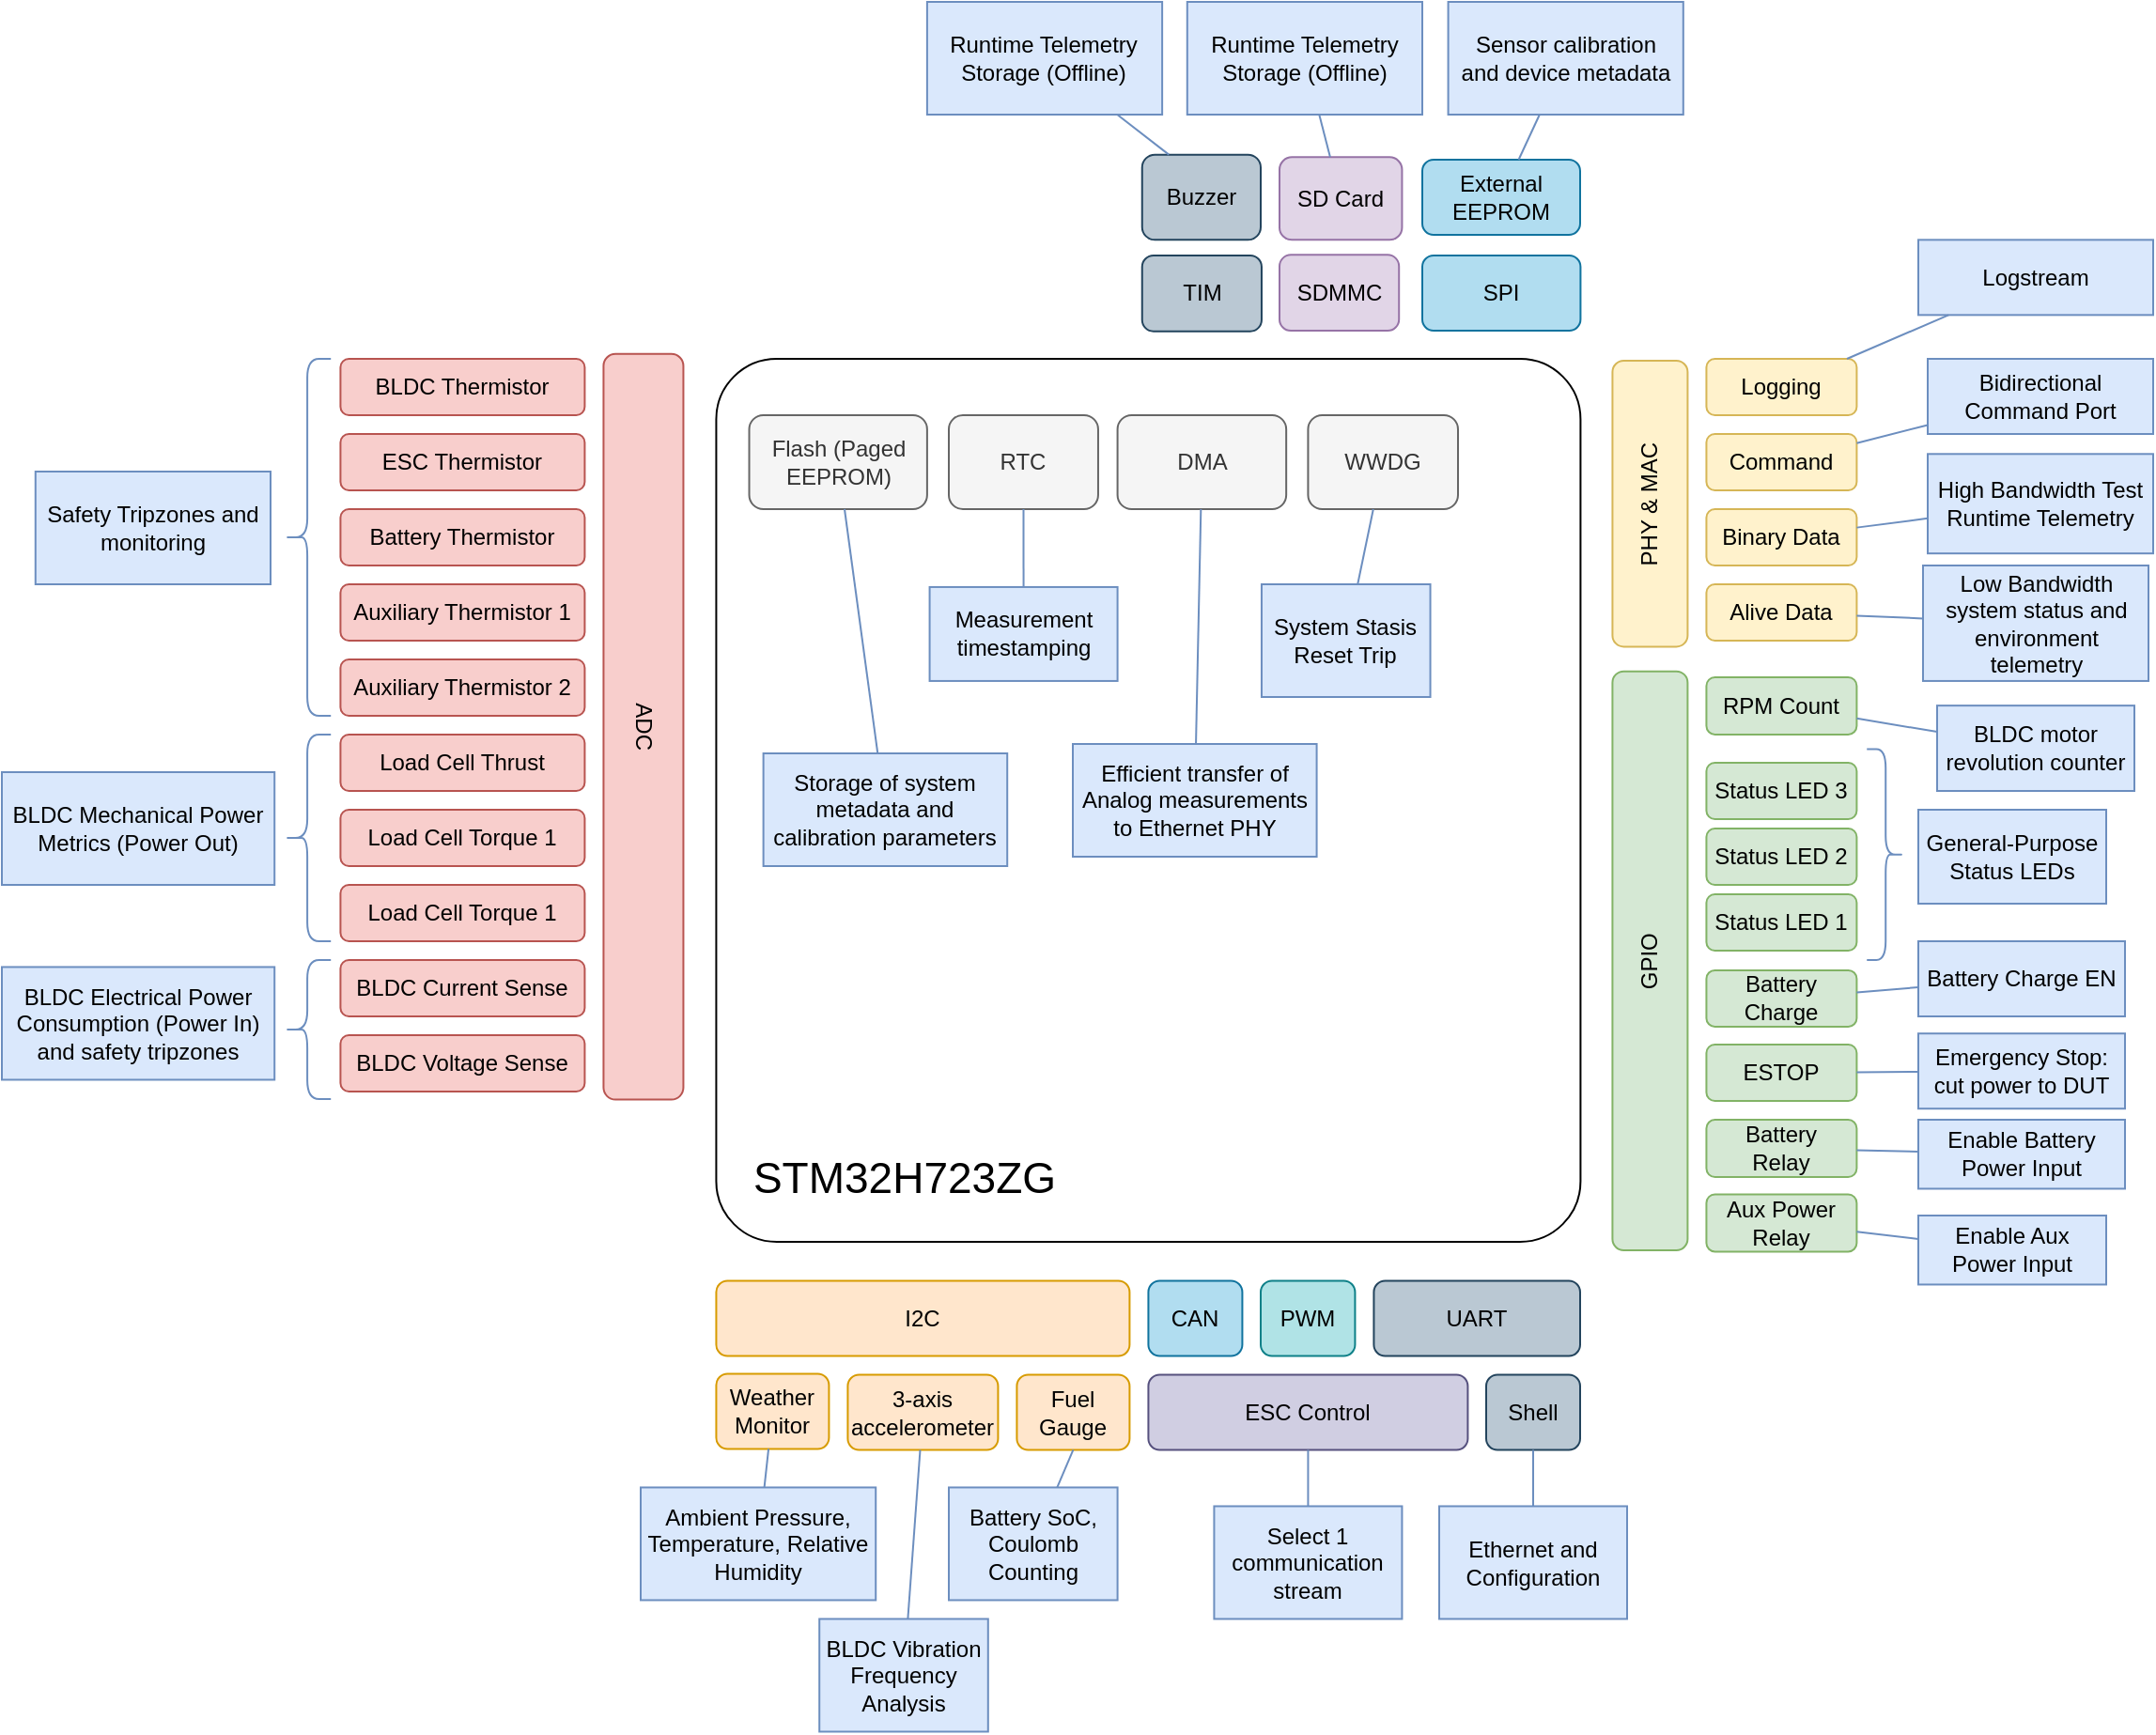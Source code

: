 <mxfile version="23.1.6" type="github">
  <diagram name="ページ1" id="HNU78MusErI2U60JnvWK">
    <mxGraphModel dx="1023" dy="791" grid="1" gridSize="10" guides="1" tooltips="1" connect="1" arrows="1" fold="1" page="0" pageScale="1" pageWidth="827" pageHeight="1169" math="0" shadow="0">
      <root>
        <mxCell id="0" />
        <mxCell id="1" parent="0" />
        <mxCell id="qDNlZB1fkXfrT6SnmScM-1" value="" style="rounded=1;whiteSpace=wrap;html=1;arcSize=7;" parent="1" vertex="1">
          <mxGeometry x="610.21" y="300" width="460" height="470" as="geometry" />
        </mxCell>
        <mxCell id="qDNlZB1fkXfrT6SnmScM-2" value="ADC" style="rounded=1;whiteSpace=wrap;html=1;rotation=90;fillColor=#f8cecc;strokeColor=#b85450;" parent="1" vertex="1">
          <mxGeometry x="373" y="474.57" width="396.94" height="42.5" as="geometry" />
        </mxCell>
        <mxCell id="qDNlZB1fkXfrT6SnmScM-5" value="ESC Control" style="rounded=1;whiteSpace=wrap;html=1;fillColor=#d0cee2;strokeColor=#56517e;" parent="1" vertex="1">
          <mxGeometry x="840.21" y="840.73" width="170" height="40" as="geometry" />
        </mxCell>
        <mxCell id="qDNlZB1fkXfrT6SnmScM-6" value="CAN" style="rounded=1;whiteSpace=wrap;html=1;fillColor=#b1ddf0;strokeColor=#10739e;" parent="1" vertex="1">
          <mxGeometry x="840.21" y="790.73" width="50" height="40" as="geometry" />
        </mxCell>
        <mxCell id="qDNlZB1fkXfrT6SnmScM-7" value="PWM" style="rounded=1;whiteSpace=wrap;html=1;fillColor=#b0e3e6;strokeColor=#0e8088;" parent="1" vertex="1">
          <mxGeometry x="900" y="790.73" width="50.21" height="40" as="geometry" />
        </mxCell>
        <mxCell id="qDNlZB1fkXfrT6SnmScM-8" value="UART" style="rounded=1;whiteSpace=wrap;html=1;fillColor=#bac8d3;strokeColor=#23445d;" parent="1" vertex="1">
          <mxGeometry x="960.21" y="790.73" width="109.79" height="40" as="geometry" />
        </mxCell>
        <mxCell id="qDNlZB1fkXfrT6SnmScM-10" value="I2C" style="rounded=1;whiteSpace=wrap;html=1;rotation=0;fillColor=#ffe6cc;strokeColor=#d79b00;" parent="1" vertex="1">
          <mxGeometry x="610.21" y="790.73" width="220" height="40" as="geometry" />
        </mxCell>
        <mxCell id="qDNlZB1fkXfrT6SnmScM-19" value="PHY &amp;amp; MAC" style="rounded=1;whiteSpace=wrap;html=1;rotation=-90;fillColor=#fff2cc;strokeColor=#d6b656;" parent="1" vertex="1">
          <mxGeometry x="1031.11" y="357.11" width="152.21" height="40" as="geometry" />
        </mxCell>
        <mxCell id="qDNlZB1fkXfrT6SnmScM-13" value="ESC Thermistor" style="rounded=1;whiteSpace=wrap;html=1;fillColor=#f8cecc;strokeColor=#b85450;" parent="1" vertex="1">
          <mxGeometry x="410.21" y="340" width="130" height="30" as="geometry" />
        </mxCell>
        <mxCell id="qDNlZB1fkXfrT6SnmScM-15" value="BLDC Thermistor" style="rounded=1;whiteSpace=wrap;html=1;fillColor=#f8cecc;strokeColor=#b85450;" parent="1" vertex="1">
          <mxGeometry x="410.21" y="300" width="130" height="30" as="geometry" />
        </mxCell>
        <mxCell id="qDNlZB1fkXfrT6SnmScM-23" value="Battery Thermistor" style="rounded=1;whiteSpace=wrap;html=1;fillColor=#f8cecc;strokeColor=#b85450;" parent="1" vertex="1">
          <mxGeometry x="410.21" y="380" width="130" height="30" as="geometry" />
        </mxCell>
        <mxCell id="qDNlZB1fkXfrT6SnmScM-24" value="Weather Monitor" style="rounded=1;whiteSpace=wrap;html=1;fillColor=#ffe6cc;strokeColor=#d79b00;" parent="1" vertex="1">
          <mxGeometry x="610.21" y="840.23" width="60" height="40" as="geometry" />
        </mxCell>
        <mxCell id="qDNlZB1fkXfrT6SnmScM-25" value="Fuel Gauge" style="rounded=1;whiteSpace=wrap;html=1;fillColor=#ffe6cc;strokeColor=#d79b00;" parent="1" vertex="1">
          <mxGeometry x="770.21" y="840.73" width="60" height="40" as="geometry" />
        </mxCell>
        <mxCell id="qDNlZB1fkXfrT6SnmScM-26" value="Auxiliary Thermistor 1" style="rounded=1;whiteSpace=wrap;html=1;fillColor=#f8cecc;strokeColor=#b85450;" parent="1" vertex="1">
          <mxGeometry x="410.21" y="420" width="130" height="30" as="geometry" />
        </mxCell>
        <mxCell id="qDNlZB1fkXfrT6SnmScM-27" value="Auxiliary Thermistor 2" style="rounded=1;whiteSpace=wrap;html=1;fillColor=#f8cecc;strokeColor=#b85450;" parent="1" vertex="1">
          <mxGeometry x="410.21" y="460" width="130" height="30" as="geometry" />
        </mxCell>
        <mxCell id="qDNlZB1fkXfrT6SnmScM-28" value="Load Cell Thrust" style="rounded=1;whiteSpace=wrap;html=1;fillColor=#f8cecc;strokeColor=#b85450;" parent="1" vertex="1">
          <mxGeometry x="410.21" y="500" width="130" height="30" as="geometry" />
        </mxCell>
        <mxCell id="qDNlZB1fkXfrT6SnmScM-29" value="Load Cell Torque 1" style="rounded=1;whiteSpace=wrap;html=1;fillColor=#f8cecc;strokeColor=#b85450;" parent="1" vertex="1">
          <mxGeometry x="410.21" y="540" width="130" height="30" as="geometry" />
        </mxCell>
        <mxCell id="qDNlZB1fkXfrT6SnmScM-30" value="Load Cell Torque 1" style="rounded=1;whiteSpace=wrap;html=1;fillColor=#f8cecc;strokeColor=#b85450;" parent="1" vertex="1">
          <mxGeometry x="410.21" y="580" width="130" height="30" as="geometry" />
        </mxCell>
        <mxCell id="qDNlZB1fkXfrT6SnmScM-31" value="3-axis accelerometer" style="rounded=1;whiteSpace=wrap;html=1;fillColor=#ffe6cc;strokeColor=#d79b00;" parent="1" vertex="1">
          <mxGeometry x="680.21" y="840.73" width="80" height="40" as="geometry" />
        </mxCell>
        <mxCell id="qDNlZB1fkXfrT6SnmScM-33" value="Select 1 communication stream" style="rounded=0;whiteSpace=wrap;html=1;fillColor=#dae8fc;strokeColor=#6c8ebf;" parent="1" vertex="1">
          <mxGeometry x="875.21" y="910.73" width="100" height="60" as="geometry" />
        </mxCell>
        <mxCell id="qDNlZB1fkXfrT6SnmScM-34" value="" style="endArrow=none;html=1;rounded=0;fillColor=#dae8fc;strokeColor=#6c8ebf;" parent="1" source="qDNlZB1fkXfrT6SnmScM-5" target="qDNlZB1fkXfrT6SnmScM-33" edge="1">
          <mxGeometry width="50" height="50" relative="1" as="geometry">
            <mxPoint x="1070.21" y="765.73" as="sourcePoint" />
            <mxPoint x="1120.21" y="715.73" as="targetPoint" />
          </mxGeometry>
        </mxCell>
        <mxCell id="qDNlZB1fkXfrT6SnmScM-35" value="GPIO" style="rounded=1;whiteSpace=wrap;html=1;rotation=-90;fillColor=#d5e8d4;strokeColor=#82b366;" parent="1" vertex="1">
          <mxGeometry x="953.11" y="600.42" width="308.2" height="40" as="geometry" />
        </mxCell>
        <mxCell id="qDNlZB1fkXfrT6SnmScM-36" value="Battery Charge" style="rounded=1;whiteSpace=wrap;html=1;fillColor=#d5e8d4;strokeColor=#82b366;" parent="1" vertex="1">
          <mxGeometry x="1137.21" y="625.47" width="80" height="30" as="geometry" />
        </mxCell>
        <mxCell id="qDNlZB1fkXfrT6SnmScM-37" value="Status LED 1" style="rounded=1;whiteSpace=wrap;html=1;fillColor=#d5e8d4;strokeColor=#82b366;" parent="1" vertex="1">
          <mxGeometry x="1137.21" y="585" width="80" height="30" as="geometry" />
        </mxCell>
        <mxCell id="qDNlZB1fkXfrT6SnmScM-38" value="Status LED 2" style="rounded=1;whiteSpace=wrap;html=1;fillColor=#d5e8d4;strokeColor=#82b366;" parent="1" vertex="1">
          <mxGeometry x="1137.21" y="550" width="80" height="30" as="geometry" />
        </mxCell>
        <mxCell id="qDNlZB1fkXfrT6SnmScM-39" value="Status LED 3" style="rounded=1;whiteSpace=wrap;html=1;fillColor=#d5e8d4;strokeColor=#82b366;" parent="1" vertex="1">
          <mxGeometry x="1137.21" y="515" width="80" height="30" as="geometry" />
        </mxCell>
        <mxCell id="qDNlZB1fkXfrT6SnmScM-41" value="BLDC Current Sense" style="rounded=1;whiteSpace=wrap;html=1;fillColor=#f8cecc;strokeColor=#b85450;" parent="1" vertex="1">
          <mxGeometry x="410.21" y="620" width="130" height="30" as="geometry" />
        </mxCell>
        <mxCell id="qDNlZB1fkXfrT6SnmScM-42" value="BLDC Voltage Sense" style="rounded=1;whiteSpace=wrap;html=1;fillColor=#f8cecc;strokeColor=#b85450;" parent="1" vertex="1">
          <mxGeometry x="410.21" y="660" width="130" height="30" as="geometry" />
        </mxCell>
        <mxCell id="qDNlZB1fkXfrT6SnmScM-43" value="ESTOP" style="rounded=1;whiteSpace=wrap;html=1;fillColor=#d5e8d4;strokeColor=#82b366;" parent="1" vertex="1">
          <mxGeometry x="1137.21" y="665" width="80" height="30" as="geometry" />
        </mxCell>
        <mxCell id="qDNlZB1fkXfrT6SnmScM-44" value="Logging" style="rounded=1;whiteSpace=wrap;html=1;fillColor=#fff2cc;strokeColor=#d6b656;" parent="1" vertex="1">
          <mxGeometry x="1137.21" y="300" width="80" height="30" as="geometry" />
        </mxCell>
        <mxCell id="qDNlZB1fkXfrT6SnmScM-45" value="Command" style="rounded=1;whiteSpace=wrap;html=1;fillColor=#fff2cc;strokeColor=#d6b656;" parent="1" vertex="1">
          <mxGeometry x="1137.21" y="340" width="80" height="30" as="geometry" />
        </mxCell>
        <mxCell id="qDNlZB1fkXfrT6SnmScM-46" value="Binary Data" style="rounded=1;whiteSpace=wrap;html=1;fillColor=#fff2cc;strokeColor=#d6b656;" parent="1" vertex="1">
          <mxGeometry x="1137.21" y="380" width="80" height="30" as="geometry" />
        </mxCell>
        <mxCell id="qDNlZB1fkXfrT6SnmScM-47" value="Alive Data" style="rounded=1;whiteSpace=wrap;html=1;fillColor=#fff2cc;strokeColor=#d6b656;" parent="1" vertex="1">
          <mxGeometry x="1137.21" y="420" width="80" height="30" as="geometry" />
        </mxCell>
        <mxCell id="qDNlZB1fkXfrT6SnmScM-48" value="SDMMC" style="rounded=1;whiteSpace=wrap;html=1;rotation=0;fillColor=#e1d5e7;strokeColor=#9673a6;" parent="1" vertex="1">
          <mxGeometry x="910" y="244.66" width="63.6" height="40.34" as="geometry" />
        </mxCell>
        <mxCell id="qDNlZB1fkXfrT6SnmScM-49" value="SD Card" style="rounded=1;whiteSpace=wrap;html=1;rotation=0;fillColor=#e1d5e7;strokeColor=#9673a6;" parent="1" vertex="1">
          <mxGeometry x="910" y="192.67" width="65.21" height="44" as="geometry" />
        </mxCell>
        <mxCell id="qDNlZB1fkXfrT6SnmScM-50" value="Battery&lt;br&gt;Relay" style="rounded=1;whiteSpace=wrap;html=1;fillColor=#d5e8d4;strokeColor=#82b366;" parent="1" vertex="1">
          <mxGeometry x="1137.21" y="705" width="80" height="30.51" as="geometry" />
        </mxCell>
        <mxCell id="qDNlZB1fkXfrT6SnmScM-51" value="SPI" style="rounded=1;whiteSpace=wrap;html=1;rotation=0;fillColor=#b1ddf0;strokeColor=#10739e;" parent="1" vertex="1">
          <mxGeometry x="986" y="245" width="84.21" height="40" as="geometry" />
        </mxCell>
        <mxCell id="qDNlZB1fkXfrT6SnmScM-55" value="Shell" style="rounded=1;whiteSpace=wrap;html=1;fillColor=#bac8d3;strokeColor=#23445d;" parent="1" vertex="1">
          <mxGeometry x="1020" y="840.73" width="50" height="40" as="geometry" />
        </mxCell>
        <mxCell id="qDNlZB1fkXfrT6SnmScM-56" value="Ethernet and Configuration" style="rounded=0;whiteSpace=wrap;html=1;fillColor=#dae8fc;strokeColor=#6c8ebf;" parent="1" vertex="1">
          <mxGeometry x="995" y="910.73" width="100" height="60" as="geometry" />
        </mxCell>
        <mxCell id="qDNlZB1fkXfrT6SnmScM-57" value="" style="endArrow=none;html=1;rounded=0;fillColor=#dae8fc;strokeColor=#6c8ebf;" parent="1" source="qDNlZB1fkXfrT6SnmScM-55" target="qDNlZB1fkXfrT6SnmScM-56" edge="1">
          <mxGeometry width="50" height="50" relative="1" as="geometry">
            <mxPoint x="1089.79" y="895.73" as="sourcePoint" />
            <mxPoint x="1285" y="730.73" as="targetPoint" />
          </mxGeometry>
        </mxCell>
        <mxCell id="qDNlZB1fkXfrT6SnmScM-58" value="Battery SoC, Coulomb Counting" style="rounded=0;whiteSpace=wrap;html=1;fillColor=#dae8fc;strokeColor=#6c8ebf;" parent="1" vertex="1">
          <mxGeometry x="734" y="900.73" width="89.79" height="60" as="geometry" />
        </mxCell>
        <mxCell id="qDNlZB1fkXfrT6SnmScM-59" value="" style="endArrow=none;html=1;rounded=0;fillColor=#dae8fc;strokeColor=#6c8ebf;exitX=0.5;exitY=1;exitDx=0;exitDy=0;" parent="1" source="qDNlZB1fkXfrT6SnmScM-25" target="qDNlZB1fkXfrT6SnmScM-58" edge="1">
          <mxGeometry width="50" height="50" relative="1" as="geometry">
            <mxPoint x="770" y="895.73" as="sourcePoint" />
            <mxPoint x="965" y="730.73" as="targetPoint" />
          </mxGeometry>
        </mxCell>
        <mxCell id="qDNlZB1fkXfrT6SnmScM-60" value="BLDC Vibration Frequency Analysis" style="rounded=0;whiteSpace=wrap;html=1;fillColor=#dae8fc;strokeColor=#6c8ebf;" parent="1" vertex="1">
          <mxGeometry x="665.11" y="970.73" width="89.79" height="60" as="geometry" />
        </mxCell>
        <mxCell id="qDNlZB1fkXfrT6SnmScM-61" value="" style="endArrow=none;html=1;rounded=0;fillColor=#dae8fc;strokeColor=#6c8ebf;" parent="1" source="qDNlZB1fkXfrT6SnmScM-31" target="qDNlZB1fkXfrT6SnmScM-60" edge="1">
          <mxGeometry width="50" height="50" relative="1" as="geometry">
            <mxPoint x="679.79" y="910.73" as="sourcePoint" />
            <mxPoint x="844.79" y="760.73" as="targetPoint" />
          </mxGeometry>
        </mxCell>
        <mxCell id="qDNlZB1fkXfrT6SnmScM-62" value="Ambient Pressure, Temperature, Relative Humidity" style="rounded=0;whiteSpace=wrap;html=1;fillColor=#dae8fc;strokeColor=#6c8ebf;" parent="1" vertex="1">
          <mxGeometry x="570" y="900.73" width="125.11" height="60" as="geometry" />
        </mxCell>
        <mxCell id="qDNlZB1fkXfrT6SnmScM-63" value="" style="endArrow=none;html=1;rounded=0;fillColor=#dae8fc;strokeColor=#6c8ebf;" parent="1" source="qDNlZB1fkXfrT6SnmScM-24" target="qDNlZB1fkXfrT6SnmScM-62" edge="1">
          <mxGeometry width="50" height="50" relative="1" as="geometry">
            <mxPoint x="810" y="890.73" as="sourcePoint" />
            <mxPoint x="802" y="910.73" as="targetPoint" />
          </mxGeometry>
        </mxCell>
        <mxCell id="qDNlZB1fkXfrT6SnmScM-64" value="Runtime Telemetry Storage (Offline)" style="rounded=0;whiteSpace=wrap;html=1;fillColor=#dae8fc;strokeColor=#6c8ebf;" parent="1" vertex="1">
          <mxGeometry x="860.89" y="110" width="125.11" height="60" as="geometry" />
        </mxCell>
        <mxCell id="qDNlZB1fkXfrT6SnmScM-65" value="" style="endArrow=none;html=1;rounded=0;fillColor=#dae8fc;strokeColor=#6c8ebf;" parent="1" source="qDNlZB1fkXfrT6SnmScM-49" target="qDNlZB1fkXfrT6SnmScM-64" edge="1">
          <mxGeometry width="50" height="50" relative="1" as="geometry">
            <mxPoint x="720" y="890" as="sourcePoint" />
            <mxPoint x="720" y="980" as="targetPoint" />
          </mxGeometry>
        </mxCell>
        <mxCell id="qDNlZB1fkXfrT6SnmScM-66" value="BLDC Electrical Power Consumption (Power In) and safety tripzones" style="rounded=0;whiteSpace=wrap;html=1;fillColor=#dae8fc;strokeColor=#6c8ebf;" parent="1" vertex="1">
          <mxGeometry x="230" y="623.73" width="145.11" height="60" as="geometry" />
        </mxCell>
        <mxCell id="qDNlZB1fkXfrT6SnmScM-67" value="BLDC Mechanical Power Metrics (Power Out)" style="rounded=0;whiteSpace=wrap;html=1;fillColor=#dae8fc;strokeColor=#6c8ebf;" parent="1" vertex="1">
          <mxGeometry x="230" y="520" width="145.11" height="60" as="geometry" />
        </mxCell>
        <mxCell id="qDNlZB1fkXfrT6SnmScM-68" value="" style="shape=curlyBracket;whiteSpace=wrap;html=1;rounded=1;labelPosition=left;verticalLabelPosition=middle;align=right;verticalAlign=middle;fillColor=#dae8fc;strokeColor=#6c8ebf;" parent="1" vertex="1">
          <mxGeometry x="380" y="620" width="25.11" height="74" as="geometry" />
        </mxCell>
        <mxCell id="qDNlZB1fkXfrT6SnmScM-69" value="" style="shape=curlyBracket;whiteSpace=wrap;html=1;rounded=1;labelPosition=left;verticalLabelPosition=middle;align=right;verticalAlign=middle;fillColor=#dae8fc;strokeColor=#6c8ebf;" parent="1" vertex="1">
          <mxGeometry x="380" y="500" width="25.11" height="110" as="geometry" />
        </mxCell>
        <mxCell id="qDNlZB1fkXfrT6SnmScM-70" value="Safety Tripzones and monitoring" style="rounded=0;whiteSpace=wrap;html=1;fillColor=#dae8fc;strokeColor=#6c8ebf;" parent="1" vertex="1">
          <mxGeometry x="247.89" y="360" width="125.11" height="60" as="geometry" />
        </mxCell>
        <mxCell id="qDNlZB1fkXfrT6SnmScM-71" value="" style="shape=curlyBracket;whiteSpace=wrap;html=1;rounded=1;labelPosition=left;verticalLabelPosition=middle;align=right;verticalAlign=middle;fillColor=#dae8fc;strokeColor=#6c8ebf;" parent="1" vertex="1">
          <mxGeometry x="380" y="300" width="25.11" height="190" as="geometry" />
        </mxCell>
        <mxCell id="qDNlZB1fkXfrT6SnmScM-73" value="Logstream" style="rounded=0;whiteSpace=wrap;html=1;fillColor=#dae8fc;strokeColor=#6c8ebf;" parent="1" vertex="1">
          <mxGeometry x="1250" y="236.67" width="125" height="40" as="geometry" />
        </mxCell>
        <mxCell id="qDNlZB1fkXfrT6SnmScM-75" value="" style="endArrow=none;html=1;rounded=0;fillColor=#dae8fc;strokeColor=#6c8ebf;" parent="1" source="qDNlZB1fkXfrT6SnmScM-44" target="qDNlZB1fkXfrT6SnmScM-73" edge="1">
          <mxGeometry width="50" height="50" relative="1" as="geometry">
            <mxPoint x="1055" y="225" as="sourcePoint" />
            <mxPoint x="1062" y="200" as="targetPoint" />
          </mxGeometry>
        </mxCell>
        <mxCell id="qDNlZB1fkXfrT6SnmScM-76" value="Bidirectional Command Port" style="rounded=0;whiteSpace=wrap;html=1;fillColor=#dae8fc;strokeColor=#6c8ebf;" parent="1" vertex="1">
          <mxGeometry x="1255" y="300" width="120" height="40" as="geometry" />
        </mxCell>
        <mxCell id="qDNlZB1fkXfrT6SnmScM-77" value="" style="endArrow=none;html=1;rounded=0;fillColor=#dae8fc;strokeColor=#6c8ebf;" parent="1" source="qDNlZB1fkXfrT6SnmScM-45" target="qDNlZB1fkXfrT6SnmScM-76" edge="1">
          <mxGeometry width="50" height="50" relative="1" as="geometry">
            <mxPoint x="1227" y="327" as="sourcePoint" />
            <mxPoint x="1280" y="324" as="targetPoint" />
          </mxGeometry>
        </mxCell>
        <mxCell id="qDNlZB1fkXfrT6SnmScM-78" value="High Bandwidth Test Runtime Telemetry" style="rounded=0;whiteSpace=wrap;html=1;fillColor=#dae8fc;strokeColor=#6c8ebf;" parent="1" vertex="1">
          <mxGeometry x="1255" y="350.65" width="120" height="52.93" as="geometry" />
        </mxCell>
        <mxCell id="qDNlZB1fkXfrT6SnmScM-79" value="" style="endArrow=none;html=1;rounded=0;fillColor=#dae8fc;strokeColor=#6c8ebf;" parent="1" source="qDNlZB1fkXfrT6SnmScM-46" target="qDNlZB1fkXfrT6SnmScM-78" edge="1">
          <mxGeometry width="50" height="50" relative="1" as="geometry">
            <mxPoint x="1227" y="383" as="sourcePoint" />
            <mxPoint x="1280" y="386" as="targetPoint" />
          </mxGeometry>
        </mxCell>
        <mxCell id="qDNlZB1fkXfrT6SnmScM-80" value="Low Bandwidth system status and environment telemetry" style="rounded=0;whiteSpace=wrap;html=1;fillColor=#dae8fc;strokeColor=#6c8ebf;" parent="1" vertex="1">
          <mxGeometry x="1252.5" y="410" width="120" height="61.47" as="geometry" />
        </mxCell>
        <mxCell id="qDNlZB1fkXfrT6SnmScM-81" value="" style="endArrow=none;html=1;rounded=0;fillColor=#dae8fc;strokeColor=#6c8ebf;" parent="1" source="qDNlZB1fkXfrT6SnmScM-47" target="qDNlZB1fkXfrT6SnmScM-80" edge="1">
          <mxGeometry width="50" height="50" relative="1" as="geometry">
            <mxPoint x="1227" y="431" as="sourcePoint" />
            <mxPoint x="1290" y="432" as="targetPoint" />
          </mxGeometry>
        </mxCell>
        <mxCell id="qDNlZB1fkXfrT6SnmScM-82" value="Enable Battery Power Input" style="rounded=0;whiteSpace=wrap;html=1;fillColor=#dae8fc;strokeColor=#6c8ebf;" parent="1" vertex="1">
          <mxGeometry x="1250" y="705" width="110" height="36.73" as="geometry" />
        </mxCell>
        <mxCell id="qDNlZB1fkXfrT6SnmScM-83" value="" style="endArrow=none;html=1;rounded=0;fillColor=#dae8fc;strokeColor=#6c8ebf;" parent="1" source="qDNlZB1fkXfrT6SnmScM-50" target="qDNlZB1fkXfrT6SnmScM-82" edge="1">
          <mxGeometry width="50" height="50" relative="1" as="geometry">
            <mxPoint x="1227" y="514" as="sourcePoint" />
            <mxPoint x="1270" y="518" as="targetPoint" />
          </mxGeometry>
        </mxCell>
        <mxCell id="qDNlZB1fkXfrT6SnmScM-84" value="Aux Power Relay" style="rounded=1;whiteSpace=wrap;html=1;fillColor=#d5e8d4;strokeColor=#82b366;" parent="1" vertex="1">
          <mxGeometry x="1137.21" y="744.74" width="80" height="30.51" as="geometry" />
        </mxCell>
        <mxCell id="qDNlZB1fkXfrT6SnmScM-85" value="Enable Aux Power Input" style="rounded=0;whiteSpace=wrap;html=1;fillColor=#dae8fc;strokeColor=#6c8ebf;" parent="1" vertex="1">
          <mxGeometry x="1250" y="756" width="100" height="36.73" as="geometry" />
        </mxCell>
        <mxCell id="qDNlZB1fkXfrT6SnmScM-86" value="" style="endArrow=none;html=1;rounded=0;fillColor=#dae8fc;strokeColor=#6c8ebf;" parent="1" source="qDNlZB1fkXfrT6SnmScM-84" target="qDNlZB1fkXfrT6SnmScM-85" edge="1">
          <mxGeometry width="50" height="50" relative="1" as="geometry">
            <mxPoint x="1227" y="730" as="sourcePoint" />
            <mxPoint x="1280" y="730" as="targetPoint" />
          </mxGeometry>
        </mxCell>
        <mxCell id="qDNlZB1fkXfrT6SnmScM-87" value="Emergency Stop: cut power to DUT" style="rounded=0;whiteSpace=wrap;html=1;fillColor=#dae8fc;strokeColor=#6c8ebf;" parent="1" vertex="1">
          <mxGeometry x="1250" y="659.11" width="110" height="40" as="geometry" />
        </mxCell>
        <mxCell id="qDNlZB1fkXfrT6SnmScM-88" value="" style="endArrow=none;html=1;rounded=0;fillColor=#dae8fc;strokeColor=#6c8ebf;" parent="1" source="qDNlZB1fkXfrT6SnmScM-43" target="qDNlZB1fkXfrT6SnmScM-87" edge="1">
          <mxGeometry width="50" height="50" relative="1" as="geometry">
            <mxPoint x="1227" y="730" as="sourcePoint" />
            <mxPoint x="1280" y="730" as="targetPoint" />
          </mxGeometry>
        </mxCell>
        <mxCell id="qDNlZB1fkXfrT6SnmScM-89" value="Battery Charge EN" style="rounded=0;whiteSpace=wrap;html=1;fillColor=#dae8fc;strokeColor=#6c8ebf;" parent="1" vertex="1">
          <mxGeometry x="1250" y="610" width="110" height="40" as="geometry" />
        </mxCell>
        <mxCell id="qDNlZB1fkXfrT6SnmScM-90" value="" style="endArrow=none;html=1;rounded=0;fillColor=#dae8fc;strokeColor=#6c8ebf;" parent="1" source="qDNlZB1fkXfrT6SnmScM-36" target="qDNlZB1fkXfrT6SnmScM-89" edge="1">
          <mxGeometry width="50" height="50" relative="1" as="geometry">
            <mxPoint x="1260" y="619.53" as="sourcePoint" />
            <mxPoint x="1323" y="669.53" as="targetPoint" />
          </mxGeometry>
        </mxCell>
        <mxCell id="qDNlZB1fkXfrT6SnmScM-91" value="" style="shape=curlyBracket;whiteSpace=wrap;html=1;rounded=1;flipH=1;labelPosition=right;verticalLabelPosition=middle;align=left;verticalAlign=middle;fillColor=#dae8fc;strokeColor=#6c8ebf;" parent="1" vertex="1">
          <mxGeometry x="1222.62" y="507.72" width="20" height="112.28" as="geometry" />
        </mxCell>
        <mxCell id="qDNlZB1fkXfrT6SnmScM-93" value="General-Purpose Status LEDs" style="rounded=0;whiteSpace=wrap;html=1;fillColor=#dae8fc;strokeColor=#6c8ebf;" parent="1" vertex="1">
          <mxGeometry x="1250" y="540" width="100" height="50" as="geometry" />
        </mxCell>
        <mxCell id="qDNlZB1fkXfrT6SnmScM-95" value="WWDG" style="rounded=1;whiteSpace=wrap;html=1;fillColor=#f5f5f5;strokeColor=#666666;fontColor=#333333;" parent="1" vertex="1">
          <mxGeometry x="925.21" y="330" width="79.79" height="50" as="geometry" />
        </mxCell>
        <mxCell id="qDNlZB1fkXfrT6SnmScM-96" value="DMA" style="rounded=1;whiteSpace=wrap;html=1;fillColor=#f5f5f5;strokeColor=#666666;fontColor=#333333;" parent="1" vertex="1">
          <mxGeometry x="823.79" y="330" width="89.79" height="50" as="geometry" />
        </mxCell>
        <mxCell id="qDNlZB1fkXfrT6SnmScM-97" value="Flash (Paged EEPROM)" style="rounded=1;whiteSpace=wrap;html=1;fillColor=#f5f5f5;strokeColor=#666666;fontColor=#333333;" parent="1" vertex="1">
          <mxGeometry x="627.76" y="330" width="94.69" height="50" as="geometry" />
        </mxCell>
        <mxCell id="qDNlZB1fkXfrT6SnmScM-100" value="STM32H723ZG" style="text;html=1;align=center;verticalAlign=middle;resizable=0;points=[];autosize=1;strokeColor=none;fillColor=none;fontSize=23;" parent="1" vertex="1">
          <mxGeometry x="620" y="716" width="180" height="40" as="geometry" />
        </mxCell>
        <mxCell id="qDNlZB1fkXfrT6SnmScM-101" value="Storage of system metadata and calibration parameters" style="rounded=0;whiteSpace=wrap;html=1;fillColor=#dae8fc;strokeColor=#6c8ebf;" parent="1" vertex="1">
          <mxGeometry x="635.31" y="510" width="129.79" height="60" as="geometry" />
        </mxCell>
        <mxCell id="qDNlZB1fkXfrT6SnmScM-102" value="" style="endArrow=none;html=1;rounded=0;fillColor=#dae8fc;strokeColor=#6c8ebf;" parent="1" source="qDNlZB1fkXfrT6SnmScM-101" target="qDNlZB1fkXfrT6SnmScM-97" edge="1">
          <mxGeometry width="50" height="50" relative="1" as="geometry">
            <mxPoint x="420" y="754" as="sourcePoint" />
            <mxPoint x="385" y="756" as="targetPoint" />
          </mxGeometry>
        </mxCell>
        <mxCell id="qDNlZB1fkXfrT6SnmScM-103" value="Efficient transfer of Analog measurements to Ethernet PHY" style="rounded=0;whiteSpace=wrap;html=1;fillColor=#dae8fc;strokeColor=#6c8ebf;" parent="1" vertex="1">
          <mxGeometry x="800.0" y="505" width="129.79" height="60" as="geometry" />
        </mxCell>
        <mxCell id="qDNlZB1fkXfrT6SnmScM-104" value="" style="endArrow=none;html=1;rounded=0;fillColor=#dae8fc;strokeColor=#6c8ebf;" parent="1" source="qDNlZB1fkXfrT6SnmScM-103" target="qDNlZB1fkXfrT6SnmScM-96" edge="1">
          <mxGeometry width="50" height="50" relative="1" as="geometry">
            <mxPoint x="585.1" y="724" as="sourcePoint" />
            <mxPoint x="877.1" y="300" as="targetPoint" />
          </mxGeometry>
        </mxCell>
        <mxCell id="qDNlZB1fkXfrT6SnmScM-105" value="System Stasis Reset Trip" style="rounded=0;whiteSpace=wrap;html=1;fillColor=#dae8fc;strokeColor=#6c8ebf;" parent="1" vertex="1">
          <mxGeometry x="900.48" y="420" width="89.79" height="60" as="geometry" />
        </mxCell>
        <mxCell id="qDNlZB1fkXfrT6SnmScM-107" value="" style="endArrow=none;html=1;rounded=0;fillColor=#dae8fc;strokeColor=#6c8ebf;" parent="1" source="qDNlZB1fkXfrT6SnmScM-105" target="qDNlZB1fkXfrT6SnmScM-95" edge="1">
          <mxGeometry width="50" height="50" relative="1" as="geometry">
            <mxPoint x="846" y="280" as="sourcePoint" />
            <mxPoint x="866" y="340" as="targetPoint" />
          </mxGeometry>
        </mxCell>
        <mxCell id="qDNlZB1fkXfrT6SnmScM-108" value="RTC" style="rounded=1;whiteSpace=wrap;html=1;fillColor=#f5f5f5;strokeColor=#666666;fontColor=#333333;" parent="1" vertex="1">
          <mxGeometry x="734" y="330" width="79.48" height="50" as="geometry" />
        </mxCell>
        <mxCell id="qDNlZB1fkXfrT6SnmScM-109" value="Measurement timestamping" style="rounded=0;whiteSpace=wrap;html=1;fillColor=#dae8fc;strokeColor=#6c8ebf;" parent="1" vertex="1">
          <mxGeometry x="723.79" y="421.47" width="100" height="50" as="geometry" />
        </mxCell>
        <mxCell id="qDNlZB1fkXfrT6SnmScM-110" value="" style="endArrow=none;html=1;rounded=0;fillColor=#dae8fc;strokeColor=#6c8ebf;" parent="1" source="qDNlZB1fkXfrT6SnmScM-109" target="qDNlZB1fkXfrT6SnmScM-108" edge="1">
          <mxGeometry width="50" height="50" relative="1" as="geometry">
            <mxPoint x="685" y="280" as="sourcePoint" />
            <mxPoint x="685" y="340" as="targetPoint" />
          </mxGeometry>
        </mxCell>
        <mxCell id="nCzB0HQsEZKGdOziy_q9-1" value="External&lt;br&gt;EEPROM" style="rounded=1;whiteSpace=wrap;html=1;fillColor=#b1ddf0;strokeColor=#10739e;" vertex="1" parent="1">
          <mxGeometry x="986" y="194" width="84" height="40" as="geometry" />
        </mxCell>
        <mxCell id="nCzB0HQsEZKGdOziy_q9-2" value="RPM Count" style="rounded=1;whiteSpace=wrap;html=1;fillColor=#d5e8d4;strokeColor=#82b366;" vertex="1" parent="1">
          <mxGeometry x="1137.21" y="469.49" width="80" height="30.51" as="geometry" />
        </mxCell>
        <mxCell id="nCzB0HQsEZKGdOziy_q9-3" value="TIM" style="rounded=1;whiteSpace=wrap;html=1;rotation=0;fillColor=#bac8d3;strokeColor=#23445d;" vertex="1" parent="1">
          <mxGeometry x="836.88" y="245.0" width="63.6" height="40.34" as="geometry" />
        </mxCell>
        <mxCell id="nCzB0HQsEZKGdOziy_q9-4" value="Buzzer" style="rounded=1;whiteSpace=wrap;html=1;rotation=0;fillColor=#bac8d3;strokeColor=#23445d;" vertex="1" parent="1">
          <mxGeometry x="836.88" y="191.33" width="63.12" height="45.34" as="geometry" />
        </mxCell>
        <mxCell id="nCzB0HQsEZKGdOziy_q9-5" value="Sensor calibration&lt;br&gt;and device metadata" style="rounded=0;whiteSpace=wrap;html=1;fillColor=#dae8fc;strokeColor=#6c8ebf;" vertex="1" parent="1">
          <mxGeometry x="999.79" y="110" width="125.11" height="60" as="geometry" />
        </mxCell>
        <mxCell id="nCzB0HQsEZKGdOziy_q9-6" value="" style="endArrow=none;html=1;rounded=0;fillColor=#dae8fc;strokeColor=#6c8ebf;" edge="1" parent="1" target="nCzB0HQsEZKGdOziy_q9-5" source="nCzB0HQsEZKGdOziy_q9-1">
          <mxGeometry width="50" height="50" relative="1" as="geometry">
            <mxPoint x="1095.77" y="194" as="sourcePoint" />
            <mxPoint x="869.77" y="981" as="targetPoint" />
          </mxGeometry>
        </mxCell>
        <mxCell id="nCzB0HQsEZKGdOziy_q9-7" value="Runtime Telemetry Storage (Offline)" style="rounded=0;whiteSpace=wrap;html=1;fillColor=#dae8fc;strokeColor=#6c8ebf;" vertex="1" parent="1">
          <mxGeometry x="722.45" y="110" width="125.11" height="60" as="geometry" />
        </mxCell>
        <mxCell id="nCzB0HQsEZKGdOziy_q9-8" value="" style="endArrow=none;html=1;rounded=0;fillColor=#dae8fc;strokeColor=#6c8ebf;" edge="1" parent="1" target="nCzB0HQsEZKGdOziy_q9-7">
          <mxGeometry width="50" height="50" relative="1" as="geometry">
            <mxPoint x="851.12" y="191.33" as="sourcePoint" />
            <mxPoint x="581.56" y="980" as="targetPoint" />
          </mxGeometry>
        </mxCell>
        <mxCell id="nCzB0HQsEZKGdOziy_q9-9" value="BLDC motor revolution counter" style="rounded=0;whiteSpace=wrap;html=1;fillColor=#dae8fc;strokeColor=#6c8ebf;" vertex="1" parent="1">
          <mxGeometry x="1260" y="484.57" width="105" height="45.43" as="geometry" />
        </mxCell>
        <mxCell id="nCzB0HQsEZKGdOziy_q9-10" value="" style="endArrow=none;html=1;rounded=0;fillColor=#dae8fc;strokeColor=#6c8ebf;" edge="1" parent="1" target="nCzB0HQsEZKGdOziy_q9-9" source="nCzB0HQsEZKGdOziy_q9-2">
          <mxGeometry width="50" height="50" relative="1" as="geometry">
            <mxPoint x="1261.31" y="505.53" as="sourcePoint" />
            <mxPoint x="1334.31" y="500.53" as="targetPoint" />
          </mxGeometry>
        </mxCell>
      </root>
    </mxGraphModel>
  </diagram>
</mxfile>
